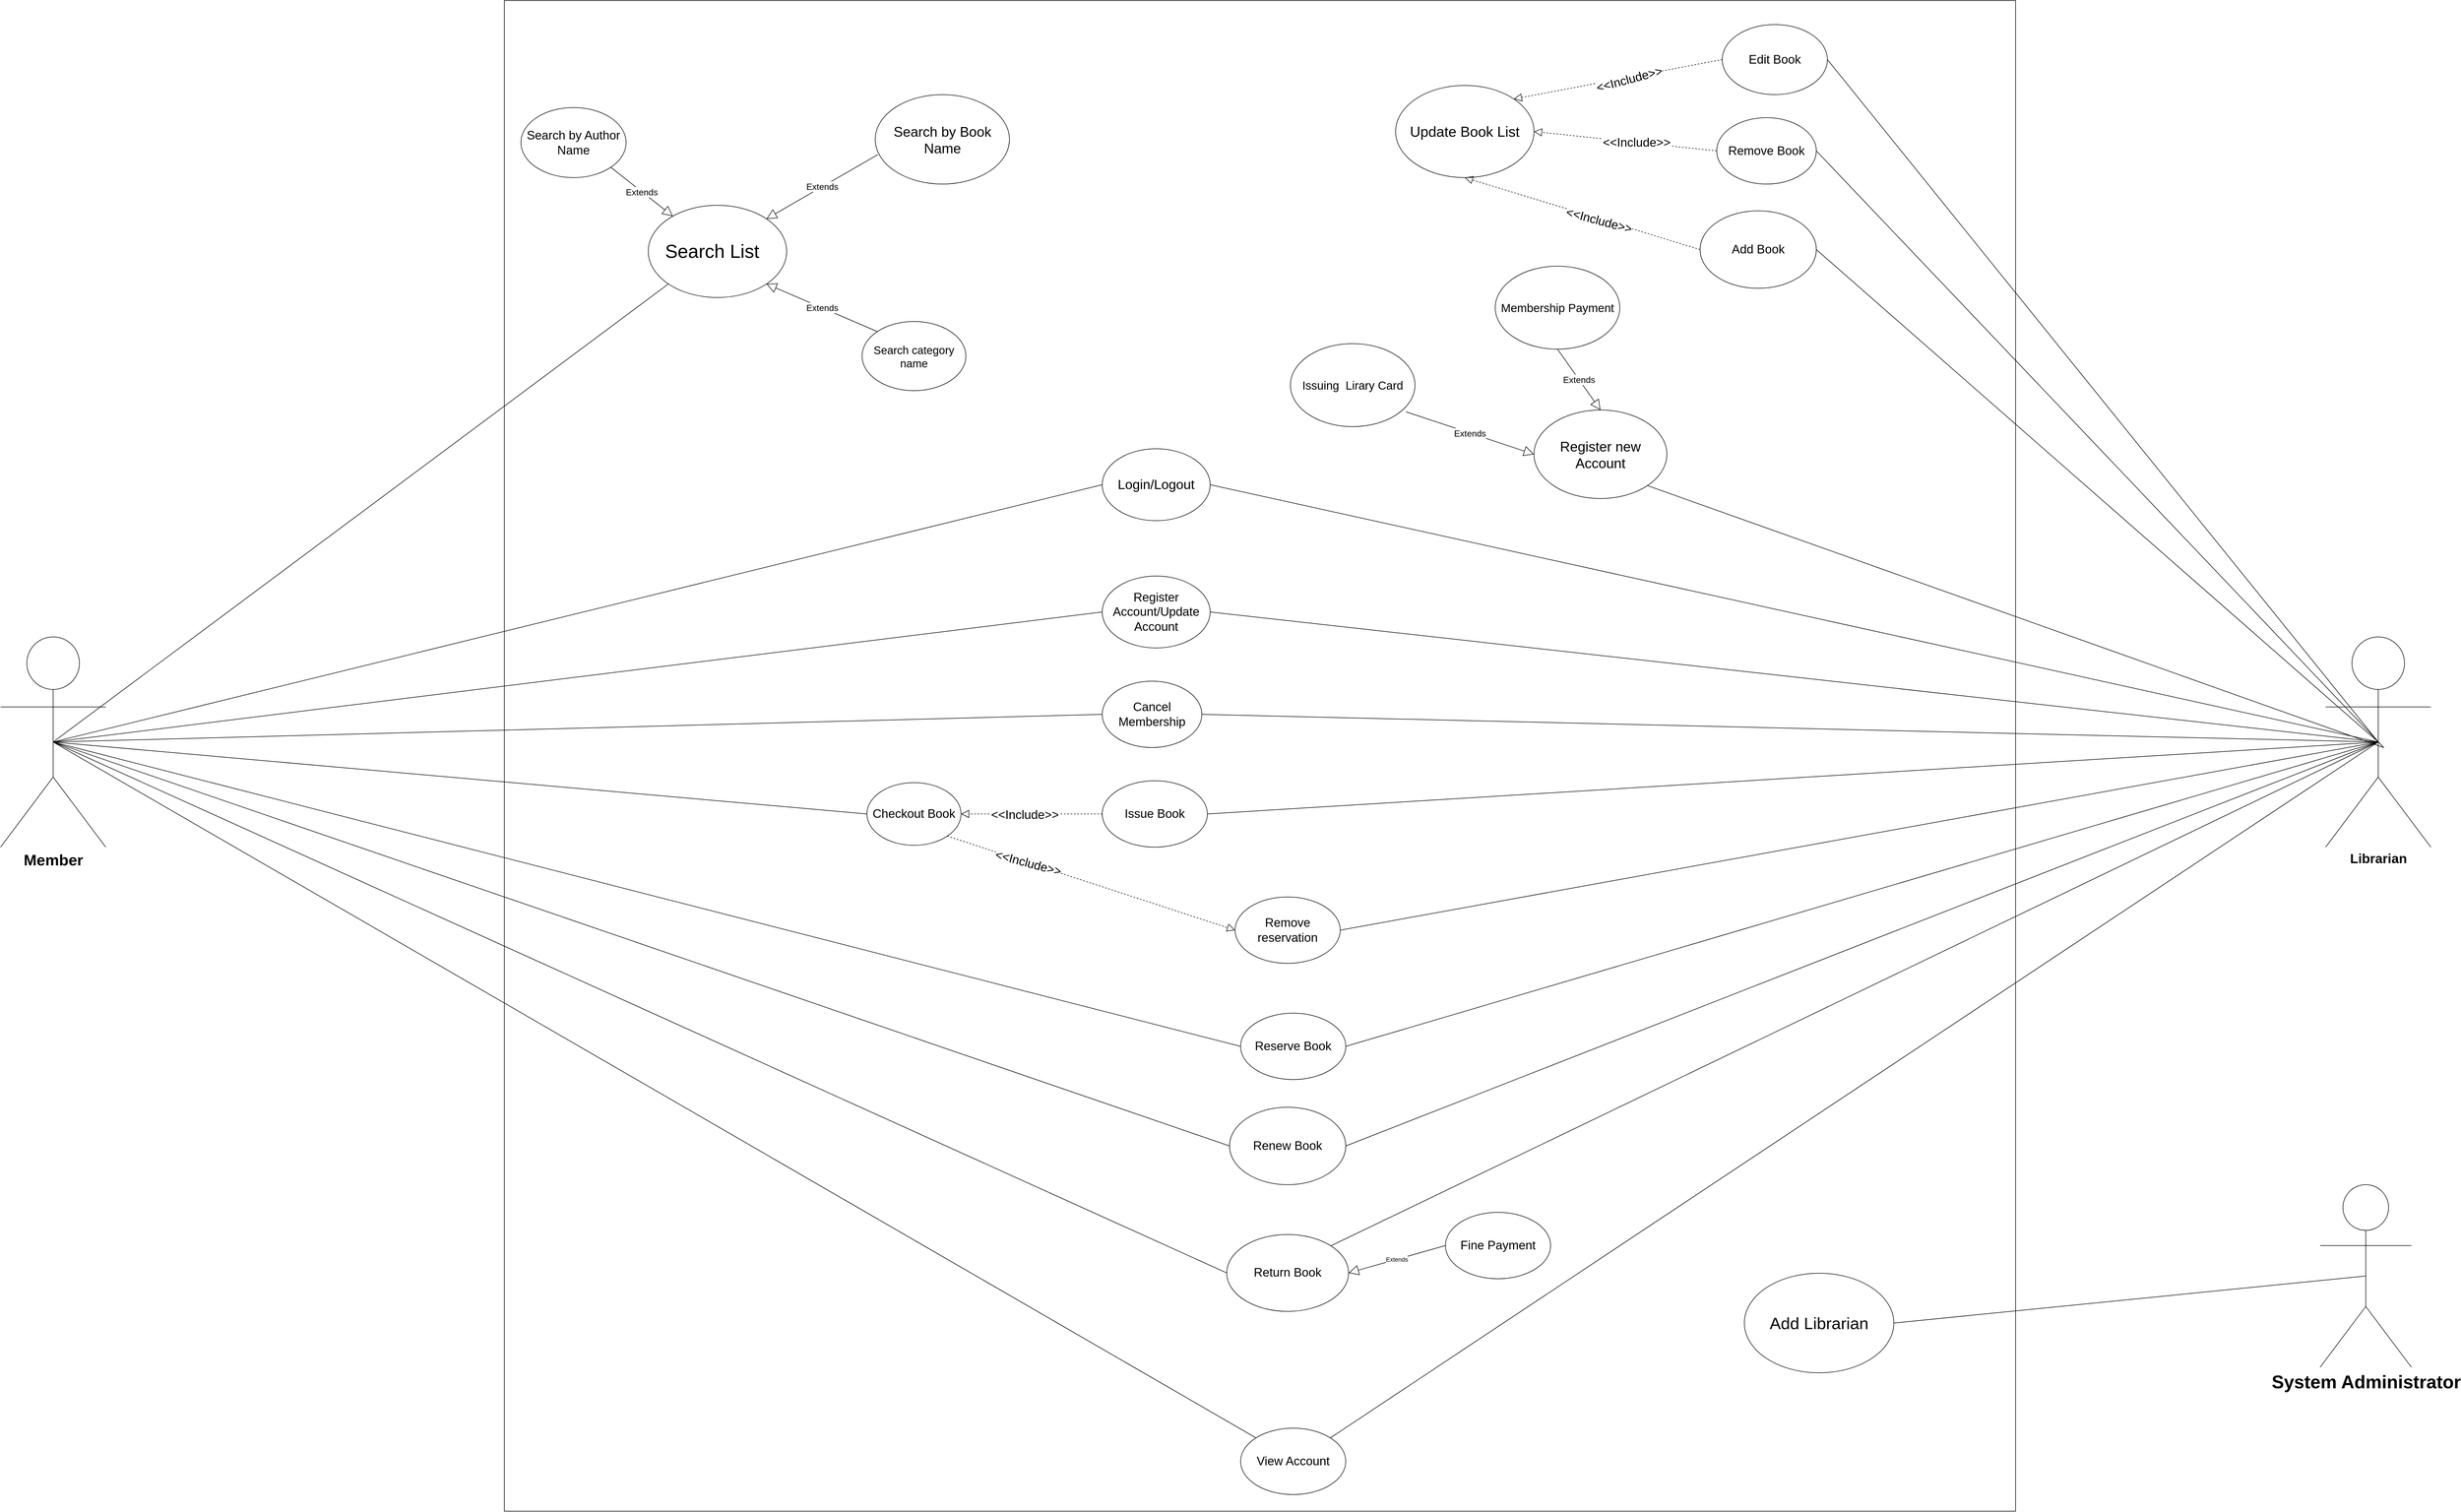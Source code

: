 <mxfile version="14.1.9" type="github"><diagram id="9WXSJ_tSiLGIk-T5xh0V" name="Page-2"><mxGraphModel dx="6637" dy="3973" grid="1" gridSize="10" guides="1" tooltips="1" connect="1" arrows="1" fold="1" page="1" pageScale="1" pageWidth="850" pageHeight="1100" math="0" shadow="0"><root><mxCell id="XzGh2iktV6rj1c8_MEaI-0"/><mxCell id="XzGh2iktV6rj1c8_MEaI-1" parent="XzGh2iktV6rj1c8_MEaI-0"/><mxCell id="XzGh2iktV6rj1c8_MEaI-44" value="" style="whiteSpace=wrap;html=1;aspect=fixed;fontSize=20;" vertex="1" parent="XzGh2iktV6rj1c8_MEaI-1"><mxGeometry x="450" y="-810" width="2730" height="2730" as="geometry"/></mxCell><mxCell id="XzGh2iktV6rj1c8_MEaI-3" value="Edit Book" style="ellipse;whiteSpace=wrap;html=1;fontSize=22;" vertex="1" parent="XzGh2iktV6rj1c8_MEaI-1"><mxGeometry x="2650" y="-766.67" width="190" height="126.67" as="geometry"/></mxCell><mxCell id="XzGh2iktV6rj1c8_MEaI-4" value="Remove Book" style="ellipse;whiteSpace=wrap;html=1;fontSize=22;" vertex="1" parent="XzGh2iktV6rj1c8_MEaI-1"><mxGeometry x="2640" y="-598.33" width="180" height="120" as="geometry"/></mxCell><mxCell id="XzGh2iktV6rj1c8_MEaI-5" value="Add Book" style="ellipse;whiteSpace=wrap;html=1;fontSize=22;" vertex="1" parent="XzGh2iktV6rj1c8_MEaI-1"><mxGeometry x="2610" y="-430" width="210" height="140" as="geometry"/></mxCell><mxCell id="XzGh2iktV6rj1c8_MEaI-18" value="Update Book List" style="ellipse;whiteSpace=wrap;html=1;fontSize=26;" vertex="1" parent="XzGh2iktV6rj1c8_MEaI-1"><mxGeometry x="2060" y="-656.67" width="250" height="166.67" as="geometry"/></mxCell><mxCell id="XzGh2iktV6rj1c8_MEaI-19" value="" style="endArrow=block;dashed=1;endFill=0;endSize=12;html=1;entryX=1;entryY=0;entryDx=0;entryDy=0;exitX=0;exitY=0.5;exitDx=0;exitDy=0;" edge="1" parent="XzGh2iktV6rj1c8_MEaI-1" source="XzGh2iktV6rj1c8_MEaI-3" target="XzGh2iktV6rj1c8_MEaI-18"><mxGeometry width="160" relative="1" as="geometry"><mxPoint x="2444.68" y="-658" as="sourcePoint"/><mxPoint x="2310" y="-610" as="targetPoint"/></mxGeometry></mxCell><mxCell id="XzGh2iktV6rj1c8_MEaI-76" value="&amp;lt;&amp;lt;Include&amp;gt;&amp;gt;" style="edgeLabel;html=1;align=center;verticalAlign=middle;resizable=0;points=[];fontSize=22;rotation=-15;" vertex="1" connectable="0" parent="XzGh2iktV6rj1c8_MEaI-19"><mxGeometry x="-0.095" y="4" relative="1" as="geometry"><mxPoint x="1" as="offset"/></mxGeometry></mxCell><mxCell id="XzGh2iktV6rj1c8_MEaI-20" value="" style="endArrow=block;dashed=1;endFill=0;endSize=12;html=1;entryX=0.5;entryY=1;entryDx=0;entryDy=0;exitX=0;exitY=0.5;exitDx=0;exitDy=0;" edge="1" parent="XzGh2iktV6rj1c8_MEaI-1" source="XzGh2iktV6rj1c8_MEaI-5" target="XzGh2iktV6rj1c8_MEaI-18"><mxGeometry width="160" relative="1" as="geometry"><mxPoint x="2440" y="-390" as="sourcePoint"/><mxPoint x="2175" y="-382" as="targetPoint"/></mxGeometry></mxCell><mxCell id="XzGh2iktV6rj1c8_MEaI-79" value="&amp;lt;&amp;lt;Include&amp;gt;&amp;gt;" style="edgeLabel;html=1;align=center;verticalAlign=middle;resizable=0;points=[];fontSize=22;rotation=15;" vertex="1" connectable="0" parent="XzGh2iktV6rj1c8_MEaI-20"><mxGeometry x="-0.14" y="4" relative="1" as="geometry"><mxPoint x="1" as="offset"/></mxGeometry></mxCell><mxCell id="XzGh2iktV6rj1c8_MEaI-21" value="" style="endArrow=block;dashed=1;endFill=0;endSize=12;html=1;entryX=1;entryY=0.5;entryDx=0;entryDy=0;exitX=0;exitY=0.5;exitDx=0;exitDy=0;" edge="1" parent="XzGh2iktV6rj1c8_MEaI-1" source="XzGh2iktV6rj1c8_MEaI-4" target="XzGh2iktV6rj1c8_MEaI-18"><mxGeometry width="160" relative="1" as="geometry"><mxPoint x="2439.52" y="-530.51" as="sourcePoint"/><mxPoint x="2340" y="-530.83" as="targetPoint"/></mxGeometry></mxCell><mxCell id="XzGh2iktV6rj1c8_MEaI-78" value="&amp;lt;&amp;lt;Include&amp;gt;&amp;gt;" style="edgeLabel;html=1;align=center;verticalAlign=middle;resizable=0;points=[];fontSize=22;" vertex="1" connectable="0" parent="XzGh2iktV6rj1c8_MEaI-21"><mxGeometry x="-0.127" relative="1" as="geometry"><mxPoint x="-1" as="offset"/></mxGeometry></mxCell><mxCell id="XzGh2iktV6rj1c8_MEaI-22" value="&lt;font style=&quot;font-size: 22px;&quot;&gt;Search by Author Name&lt;/font&gt;" style="ellipse;whiteSpace=wrap;html=1;fontSize=22;" vertex="1" parent="XzGh2iktV6rj1c8_MEaI-1"><mxGeometry x="480" y="-616.67" width="190" height="126.67" as="geometry"/></mxCell><mxCell id="XzGh2iktV6rj1c8_MEaI-23" value="" style="ellipse;whiteSpace=wrap;html=1;fontSize=15;" vertex="1" parent="XzGh2iktV6rj1c8_MEaI-1"><mxGeometry x="710" y="-440" width="250" height="166.67" as="geometry"/></mxCell><mxCell id="XzGh2iktV6rj1c8_MEaI-24" value="&lt;font style=&quot;font-size: 25px;&quot;&gt;Search by Book Name&lt;/font&gt;" style="ellipse;whiteSpace=wrap;html=1;fontSize=25;" vertex="1" parent="XzGh2iktV6rj1c8_MEaI-1"><mxGeometry x="1120" y="-640" width="242.5" height="161.67" as="geometry"/></mxCell><mxCell id="XzGh2iktV6rj1c8_MEaI-25" value="Search category name" style="ellipse;whiteSpace=wrap;html=1;fontSize=20;" vertex="1" parent="XzGh2iktV6rj1c8_MEaI-1"><mxGeometry x="1096.25" y="-230" width="187.5" height="125" as="geometry"/></mxCell><mxCell id="XzGh2iktV6rj1c8_MEaI-26" value="&lt;font style=&quot;font-size: 16px&quot;&gt;Extends&lt;/font&gt;" style="endArrow=block;endSize=16;endFill=0;html=1;exitX=0;exitY=0;exitDx=0;exitDy=0;entryX=1;entryY=1;entryDx=0;entryDy=0;" edge="1" parent="XzGh2iktV6rj1c8_MEaI-1" source="XzGh2iktV6rj1c8_MEaI-25" target="XzGh2iktV6rj1c8_MEaI-23"><mxGeometry width="160" relative="1" as="geometry"><mxPoint x="990" y="-365" as="sourcePoint"/><mxPoint x="1150" y="-365" as="targetPoint"/></mxGeometry></mxCell><mxCell id="XzGh2iktV6rj1c8_MEaI-27" value="&lt;font style=&quot;font-size: 16px&quot;&gt;Extends&lt;/font&gt;" style="endArrow=block;endSize=16;endFill=0;html=1;exitX=0.02;exitY=0.67;exitDx=0;exitDy=0;entryX=1;entryY=0;entryDx=0;entryDy=0;exitPerimeter=0;" edge="1" parent="XzGh2iktV6rj1c8_MEaI-1" source="XzGh2iktV6rj1c8_MEaI-24" target="XzGh2iktV6rj1c8_MEaI-23"><mxGeometry width="160" relative="1" as="geometry"><mxPoint x="983.937" y="-434.995" as="sourcePoint"/><mxPoint x="890.003" y="-514.285" as="targetPoint"/></mxGeometry></mxCell><mxCell id="XzGh2iktV6rj1c8_MEaI-28" value="&lt;font style=&quot;font-size: 16px&quot;&gt;Extends&lt;/font&gt;" style="endArrow=block;endSize=16;endFill=0;html=1;exitX=1;exitY=1;exitDx=0;exitDy=0;" edge="1" parent="XzGh2iktV6rj1c8_MEaI-1" source="XzGh2iktV6rj1c8_MEaI-22" target="XzGh2iktV6rj1c8_MEaI-23"><mxGeometry width="160" relative="1" as="geometry"><mxPoint x="910" y="-505" as="sourcePoint"/><mxPoint x="805.033" y="-467.355" as="targetPoint"/></mxGeometry></mxCell><mxCell id="XzGh2iktV6rj1c8_MEaI-29" value="Register new Account" style="ellipse;whiteSpace=wrap;html=1;fontSize=25;" vertex="1" parent="XzGh2iktV6rj1c8_MEaI-1"><mxGeometry x="2310" y="-70" width="240" height="160" as="geometry"/></mxCell><mxCell id="XzGh2iktV6rj1c8_MEaI-30" value="Issuing&amp;nbsp; Lirary Card" style="ellipse;whiteSpace=wrap;html=1;fontSize=21;" vertex="1" parent="XzGh2iktV6rj1c8_MEaI-1"><mxGeometry x="1870" y="-190" width="225" height="150" as="geometry"/></mxCell><mxCell id="XzGh2iktV6rj1c8_MEaI-31" value="Membership Payment" style="ellipse;whiteSpace=wrap;html=1;fontSize=21;" vertex="1" parent="XzGh2iktV6rj1c8_MEaI-1"><mxGeometry x="2240" y="-330" width="225" height="150" as="geometry"/></mxCell><mxCell id="XzGh2iktV6rj1c8_MEaI-32" value="&lt;font style=&quot;font-size: 16px&quot;&gt;Extends&lt;/font&gt;" style="endArrow=block;endSize=16;endFill=0;html=1;exitX=0.927;exitY=0.821;exitDx=0;exitDy=0;exitPerimeter=0;entryX=0;entryY=0.5;entryDx=0;entryDy=0;" edge="1" parent="XzGh2iktV6rj1c8_MEaI-1" source="XzGh2iktV6rj1c8_MEaI-30" target="XzGh2iktV6rj1c8_MEaI-29"><mxGeometry width="160" relative="1" as="geometry"><mxPoint x="2120" y="-90" as="sourcePoint"/><mxPoint x="2280" y="-90" as="targetPoint"/></mxGeometry></mxCell><mxCell id="XzGh2iktV6rj1c8_MEaI-33" value="&lt;font style=&quot;font-size: 16px&quot;&gt;Extends&lt;/font&gt;" style="endArrow=block;endSize=16;endFill=0;html=1;exitX=0.5;exitY=1;exitDx=0;exitDy=0;entryX=0.5;entryY=0;entryDx=0;entryDy=0;" edge="1" parent="XzGh2iktV6rj1c8_MEaI-1" source="XzGh2iktV6rj1c8_MEaI-31" target="XzGh2iktV6rj1c8_MEaI-29"><mxGeometry width="160" relative="1" as="geometry"><mxPoint x="2162.955" y="-154.69" as="sourcePoint"/><mxPoint x="2350.0" y="-70" as="targetPoint"/></mxGeometry></mxCell><mxCell id="XzGh2iktV6rj1c8_MEaI-34" value="Login/Logout" style="ellipse;whiteSpace=wrap;html=1;fontSize=24;" vertex="1" parent="XzGh2iktV6rj1c8_MEaI-1"><mxGeometry x="1530" width="195" height="130" as="geometry"/></mxCell><mxCell id="XzGh2iktV6rj1c8_MEaI-35" value="Register Account/Update Account" style="ellipse;whiteSpace=wrap;html=1;fontSize=22;" vertex="1" parent="XzGh2iktV6rj1c8_MEaI-1"><mxGeometry x="1530" y="230" width="195" height="130" as="geometry"/></mxCell><mxCell id="XzGh2iktV6rj1c8_MEaI-36" value="Cancel Membership" style="ellipse;whiteSpace=wrap;html=1;fontSize=22;" vertex="1" parent="XzGh2iktV6rj1c8_MEaI-1"><mxGeometry x="1530" y="420" width="180" height="120" as="geometry"/></mxCell><mxCell id="XzGh2iktV6rj1c8_MEaI-37" value="Issue Book" style="ellipse;whiteSpace=wrap;html=1;fontSize=22;" vertex="1" parent="XzGh2iktV6rj1c8_MEaI-1"><mxGeometry x="1530" y="600" width="190" height="120" as="geometry"/></mxCell><mxCell id="XzGh2iktV6rj1c8_MEaI-38" value="Checkout Book" style="ellipse;whiteSpace=wrap;html=1;fontSize=22;" vertex="1" parent="XzGh2iktV6rj1c8_MEaI-1"><mxGeometry x="1105" y="603.34" width="170" height="113.33" as="geometry"/></mxCell><mxCell id="XzGh2iktV6rj1c8_MEaI-39" value="Remove reservation" style="ellipse;whiteSpace=wrap;html=1;fontSize=22;" vertex="1" parent="XzGh2iktV6rj1c8_MEaI-1"><mxGeometry x="1770" y="810" width="190" height="120" as="geometry"/></mxCell><mxCell id="XzGh2iktV6rj1c8_MEaI-40" value="Reserve Book" style="ellipse;whiteSpace=wrap;html=1;fontSize=22;" vertex="1" parent="XzGh2iktV6rj1c8_MEaI-1"><mxGeometry x="1780" y="1020" width="190" height="120" as="geometry"/></mxCell><mxCell id="XzGh2iktV6rj1c8_MEaI-41" value="Renew Book" style="ellipse;whiteSpace=wrap;html=1;fontSize=22;" vertex="1" parent="XzGh2iktV6rj1c8_MEaI-1"><mxGeometry x="1760" y="1190" width="210" height="140" as="geometry"/></mxCell><mxCell id="XzGh2iktV6rj1c8_MEaI-42" value="Return Book" style="ellipse;whiteSpace=wrap;html=1;fontSize=22;" vertex="1" parent="XzGh2iktV6rj1c8_MEaI-1"><mxGeometry x="1755" y="1420" width="220" height="138.95" as="geometry"/></mxCell><mxCell id="XzGh2iktV6rj1c8_MEaI-43" value="View Account" style="ellipse;whiteSpace=wrap;html=1;fontSize=22;" vertex="1" parent="XzGh2iktV6rj1c8_MEaI-1"><mxGeometry x="1780" y="1770" width="190" height="120" as="geometry"/></mxCell><mxCell id="XzGh2iktV6rj1c8_MEaI-45" value="&lt;font style=&quot;font-size: 28px&quot;&gt;&lt;b&gt;Member&lt;br&gt;&lt;/b&gt;&lt;/font&gt;" style="shape=umlActor;verticalLabelPosition=bottom;verticalAlign=top;html=1;outlineConnect=0;" vertex="1" parent="XzGh2iktV6rj1c8_MEaI-1"><mxGeometry x="-460" y="340" width="190" height="380" as="geometry"/></mxCell><mxCell id="XzGh2iktV6rj1c8_MEaI-46" value="&lt;font style=&quot;font-size: 24px&quot;&gt;&lt;b&gt;Librarian&lt;/b&gt;&lt;/font&gt;" style="shape=umlActor;verticalLabelPosition=bottom;verticalAlign=top;html=1;outlineConnect=0;" vertex="1" parent="XzGh2iktV6rj1c8_MEaI-1"><mxGeometry x="3740" y="340" width="190" height="380" as="geometry"/></mxCell><mxCell id="XzGh2iktV6rj1c8_MEaI-47" value="" style="endArrow=block;dashed=1;endFill=0;endSize=12;html=1;entryX=1;entryY=0.5;entryDx=0;entryDy=0;exitX=0;exitY=0.5;exitDx=0;exitDy=0;" edge="1" parent="XzGh2iktV6rj1c8_MEaI-1" source="XzGh2iktV6rj1c8_MEaI-37" target="XzGh2iktV6rj1c8_MEaI-38"><mxGeometry width="160" relative="1" as="geometry"><mxPoint x="1390" y="760" as="sourcePoint"/><mxPoint x="1550" y="760" as="targetPoint"/></mxGeometry></mxCell><mxCell id="XzGh2iktV6rj1c8_MEaI-80" value="&amp;lt;&amp;lt;Include&amp;gt;&amp;gt;" style="edgeLabel;html=1;align=center;verticalAlign=middle;resizable=0;points=[];fontSize=22;" vertex="1" connectable="0" parent="XzGh2iktV6rj1c8_MEaI-47"><mxGeometry x="0.323" y="2" relative="1" as="geometry"><mxPoint x="28.33" as="offset"/></mxGeometry></mxCell><mxCell id="XzGh2iktV6rj1c8_MEaI-49" value="" style="endArrow=none;html=1;entryX=1;entryY=0.5;entryDx=0;entryDy=0;exitX=0.5;exitY=0.5;exitDx=0;exitDy=0;exitPerimeter=0;" edge="1" parent="XzGh2iktV6rj1c8_MEaI-1" source="XzGh2iktV6rj1c8_MEaI-46" target="XzGh2iktV6rj1c8_MEaI-39"><mxGeometry width="50" height="50" relative="1" as="geometry"><mxPoint x="2200" y="1100" as="sourcePoint"/><mxPoint x="2250" y="1050" as="targetPoint"/></mxGeometry></mxCell><mxCell id="XzGh2iktV6rj1c8_MEaI-50" value="" style="endArrow=none;html=1;entryX=1;entryY=0.5;entryDx=0;entryDy=0;exitX=0.5;exitY=0.5;exitDx=0;exitDy=0;exitPerimeter=0;" edge="1" parent="XzGh2iktV6rj1c8_MEaI-1" source="XzGh2iktV6rj1c8_MEaI-46"><mxGeometry width="50" height="50" relative="1" as="geometry"><mxPoint x="3845" y="740" as="sourcePoint"/><mxPoint x="1970" y="1080" as="targetPoint"/></mxGeometry></mxCell><mxCell id="XzGh2iktV6rj1c8_MEaI-51" value="" style="endArrow=none;html=1;entryX=1;entryY=0.5;entryDx=0;entryDy=0;exitX=0.5;exitY=0.5;exitDx=0;exitDy=0;exitPerimeter=0;" edge="1" parent="XzGh2iktV6rj1c8_MEaI-1" source="XzGh2iktV6rj1c8_MEaI-46" target="XzGh2iktV6rj1c8_MEaI-41"><mxGeometry width="50" height="50" relative="1" as="geometry"><mxPoint x="3845" y="540" as="sourcePoint"/><mxPoint x="1980" y="1090" as="targetPoint"/></mxGeometry></mxCell><mxCell id="XzGh2iktV6rj1c8_MEaI-52" value="" style="endArrow=none;html=1;entryX=1;entryY=0;entryDx=0;entryDy=0;exitX=0.5;exitY=0.5;exitDx=0;exitDy=0;exitPerimeter=0;" edge="1" parent="XzGh2iktV6rj1c8_MEaI-1" source="XzGh2iktV6rj1c8_MEaI-46" target="XzGh2iktV6rj1c8_MEaI-42"><mxGeometry width="50" height="50" relative="1" as="geometry"><mxPoint x="3845" y="540" as="sourcePoint"/><mxPoint x="1980" y="1270" as="targetPoint"/></mxGeometry></mxCell><mxCell id="XzGh2iktV6rj1c8_MEaI-53" value="" style="endArrow=none;html=1;entryX=1;entryY=0;entryDx=0;entryDy=0;exitX=0.5;exitY=0.5;exitDx=0;exitDy=0;exitPerimeter=0;" edge="1" parent="XzGh2iktV6rj1c8_MEaI-1" source="XzGh2iktV6rj1c8_MEaI-46" target="XzGh2iktV6rj1c8_MEaI-43"><mxGeometry width="50" height="50" relative="1" as="geometry"><mxPoint x="3845" y="540" as="sourcePoint"/><mxPoint x="1952.175" y="1457.574" as="targetPoint"/></mxGeometry></mxCell><mxCell id="XzGh2iktV6rj1c8_MEaI-54" value="" style="endArrow=none;html=1;entryX=1;entryY=0.5;entryDx=0;entryDy=0;exitX=0.5;exitY=0.5;exitDx=0;exitDy=0;exitPerimeter=0;" edge="1" parent="XzGh2iktV6rj1c8_MEaI-1" source="XzGh2iktV6rj1c8_MEaI-46" target="XzGh2iktV6rj1c8_MEaI-34"><mxGeometry width="50" height="50" relative="1" as="geometry"><mxPoint x="3845" y="540" as="sourcePoint"/><mxPoint x="1970" y="880" as="targetPoint"/></mxGeometry></mxCell><mxCell id="XzGh2iktV6rj1c8_MEaI-55" value="" style="endArrow=none;html=1;entryX=1;entryY=0.5;entryDx=0;entryDy=0;exitX=0.5;exitY=0.5;exitDx=0;exitDy=0;exitPerimeter=0;" edge="1" parent="XzGh2iktV6rj1c8_MEaI-1" source="XzGh2iktV6rj1c8_MEaI-46" target="XzGh2iktV6rj1c8_MEaI-35"><mxGeometry width="50" height="50" relative="1" as="geometry"><mxPoint x="3845" y="540" as="sourcePoint"/><mxPoint x="1740" y="145" as="targetPoint"/></mxGeometry></mxCell><mxCell id="XzGh2iktV6rj1c8_MEaI-56" value="" style="endArrow=none;html=1;entryX=1;entryY=0.5;entryDx=0;entryDy=0;exitX=0.5;exitY=0.5;exitDx=0;exitDy=0;exitPerimeter=0;" edge="1" parent="XzGh2iktV6rj1c8_MEaI-1" source="XzGh2iktV6rj1c8_MEaI-46" target="XzGh2iktV6rj1c8_MEaI-36"><mxGeometry width="50" height="50" relative="1" as="geometry"><mxPoint x="3845" y="540" as="sourcePoint"/><mxPoint x="1735" y="305" as="targetPoint"/></mxGeometry></mxCell><mxCell id="XzGh2iktV6rj1c8_MEaI-57" value="" style="endArrow=none;html=1;entryX=1;entryY=0.5;entryDx=0;entryDy=0;exitX=0.5;exitY=0.5;exitDx=0;exitDy=0;exitPerimeter=0;" edge="1" parent="XzGh2iktV6rj1c8_MEaI-1" source="XzGh2iktV6rj1c8_MEaI-46" target="XzGh2iktV6rj1c8_MEaI-37"><mxGeometry width="50" height="50" relative="1" as="geometry"><mxPoint x="3845" y="540" as="sourcePoint"/><mxPoint x="1720" y="490" as="targetPoint"/></mxGeometry></mxCell><mxCell id="XzGh2iktV6rj1c8_MEaI-58" value="" style="endArrow=none;html=1;entryX=1;entryY=1;entryDx=0;entryDy=0;exitX=0.5;exitY=0.5;exitDx=0;exitDy=0;exitPerimeter=0;" edge="1" parent="XzGh2iktV6rj1c8_MEaI-1" target="XzGh2iktV6rj1c8_MEaI-29"><mxGeometry width="50" height="50" relative="1" as="geometry"><mxPoint x="3845" y="540.0" as="sourcePoint"/><mxPoint x="1740.0" y="145" as="targetPoint"/></mxGeometry></mxCell><mxCell id="XzGh2iktV6rj1c8_MEaI-59" value="" style="endArrow=none;html=1;entryX=1;entryY=0.5;entryDx=0;entryDy=0;exitX=0.5;exitY=0.5;exitDx=0;exitDy=0;exitPerimeter=0;" edge="1" parent="XzGh2iktV6rj1c8_MEaI-1" source="XzGh2iktV6rj1c8_MEaI-46" target="XzGh2iktV6rj1c8_MEaI-5"><mxGeometry width="50" height="50" relative="1" as="geometry"><mxPoint x="3855.0" y="550.0" as="sourcePoint"/><mxPoint x="2730.318" y="54.234" as="targetPoint"/></mxGeometry></mxCell><mxCell id="XzGh2iktV6rj1c8_MEaI-60" value="" style="endArrow=none;html=1;entryX=1;entryY=0.5;entryDx=0;entryDy=0;exitX=0.5;exitY=0.5;exitDx=0;exitDy=0;exitPerimeter=0;" edge="1" parent="XzGh2iktV6rj1c8_MEaI-1" target="XzGh2iktV6rj1c8_MEaI-4"><mxGeometry width="50" height="50" relative="1" as="geometry"><mxPoint x="3845" y="540.0" as="sourcePoint"/><mxPoint x="2790" y="-380" as="targetPoint"/></mxGeometry></mxCell><mxCell id="XzGh2iktV6rj1c8_MEaI-61" value="" style="endArrow=none;html=1;entryX=1;entryY=0.5;entryDx=0;entryDy=0;exitX=0.5;exitY=0.5;exitDx=0;exitDy=0;exitPerimeter=0;" edge="1" parent="XzGh2iktV6rj1c8_MEaI-1" source="XzGh2iktV6rj1c8_MEaI-46" target="XzGh2iktV6rj1c8_MEaI-3"><mxGeometry width="50" height="50" relative="1" as="geometry"><mxPoint x="3855.0" y="550.0" as="sourcePoint"/><mxPoint x="2790" y="-520" as="targetPoint"/></mxGeometry></mxCell><mxCell id="XzGh2iktV6rj1c8_MEaI-62" value="" style="endArrow=none;html=1;exitX=0.5;exitY=0.5;exitDx=0;exitDy=0;exitPerimeter=0;entryX=0;entryY=1;entryDx=0;entryDy=0;" edge="1" parent="XzGh2iktV6rj1c8_MEaI-1" source="XzGh2iktV6rj1c8_MEaI-45" target="XzGh2iktV6rj1c8_MEaI-23"><mxGeometry width="50" height="50" relative="1" as="geometry"><mxPoint x="530" y="420" as="sourcePoint"/><mxPoint x="580" y="370" as="targetPoint"/></mxGeometry></mxCell><mxCell id="XzGh2iktV6rj1c8_MEaI-63" value="" style="endArrow=none;html=1;exitX=0.5;exitY=0.5;exitDx=0;exitDy=0;exitPerimeter=0;entryX=0;entryY=0.5;entryDx=0;entryDy=0;" edge="1" parent="XzGh2iktV6rj1c8_MEaI-1" source="XzGh2iktV6rj1c8_MEaI-45" target="XzGh2iktV6rj1c8_MEaI-34"><mxGeometry width="50" height="50" relative="1" as="geometry"><mxPoint x="-355" y="540.0" as="sourcePoint"/><mxPoint x="970" y="-215" as="targetPoint"/></mxGeometry></mxCell><mxCell id="XzGh2iktV6rj1c8_MEaI-64" value="" style="endArrow=none;html=1;exitX=0.5;exitY=0.5;exitDx=0;exitDy=0;exitPerimeter=0;entryX=0;entryY=0.5;entryDx=0;entryDy=0;" edge="1" parent="XzGh2iktV6rj1c8_MEaI-1" source="XzGh2iktV6rj1c8_MEaI-45" target="XzGh2iktV6rj1c8_MEaI-35"><mxGeometry width="50" height="50" relative="1" as="geometry"><mxPoint x="-345" y="550.0" as="sourcePoint"/><mxPoint x="1545.0" y="145" as="targetPoint"/></mxGeometry></mxCell><mxCell id="XzGh2iktV6rj1c8_MEaI-65" value="" style="endArrow=none;html=1;exitX=0.5;exitY=0.5;exitDx=0;exitDy=0;exitPerimeter=0;entryX=0;entryY=0.5;entryDx=0;entryDy=0;" edge="1" parent="XzGh2iktV6rj1c8_MEaI-1" source="XzGh2iktV6rj1c8_MEaI-45" target="XzGh2iktV6rj1c8_MEaI-36"><mxGeometry width="50" height="50" relative="1" as="geometry"><mxPoint x="-335" y="560.0" as="sourcePoint"/><mxPoint x="1540.0" y="305" as="targetPoint"/></mxGeometry></mxCell><mxCell id="XzGh2iktV6rj1c8_MEaI-66" value="" style="endArrow=none;html=1;exitX=0.5;exitY=0.5;exitDx=0;exitDy=0;exitPerimeter=0;entryX=0;entryY=0.5;entryDx=0;entryDy=0;" edge="1" parent="XzGh2iktV6rj1c8_MEaI-1" source="XzGh2iktV6rj1c8_MEaI-45" target="XzGh2iktV6rj1c8_MEaI-38"><mxGeometry width="50" height="50" relative="1" as="geometry"><mxPoint x="-325" y="570.0" as="sourcePoint"/><mxPoint x="1540" y="490.0" as="targetPoint"/></mxGeometry></mxCell><mxCell id="XzGh2iktV6rj1c8_MEaI-67" value="" style="endArrow=block;dashed=1;endFill=0;endSize=12;html=1;entryX=0;entryY=0.5;entryDx=0;entryDy=0;exitX=1;exitY=1;exitDx=0;exitDy=0;" edge="1" parent="XzGh2iktV6rj1c8_MEaI-1" source="XzGh2iktV6rj1c8_MEaI-38" target="XzGh2iktV6rj1c8_MEaI-39"><mxGeometry width="160" relative="1" as="geometry"><mxPoint x="940" y="770" as="sourcePoint"/><mxPoint x="1100" y="770" as="targetPoint"/></mxGeometry></mxCell><mxCell id="XzGh2iktV6rj1c8_MEaI-81" value="&amp;lt;&amp;lt;Include&amp;gt;&amp;gt;" style="edgeLabel;html=1;align=center;verticalAlign=middle;resizable=0;points=[];fontSize=22;rotation=15;" vertex="1" connectable="0" parent="XzGh2iktV6rj1c8_MEaI-67"><mxGeometry x="-0.438" y="-1" relative="1" as="geometry"><mxPoint as="offset"/></mxGeometry></mxCell><mxCell id="XzGh2iktV6rj1c8_MEaI-68" value="" style="endArrow=none;html=1;exitX=0.5;exitY=0.5;exitDx=0;exitDy=0;exitPerimeter=0;entryX=0;entryY=0.5;entryDx=0;entryDy=0;" edge="1" parent="XzGh2iktV6rj1c8_MEaI-1" source="XzGh2iktV6rj1c8_MEaI-45" target="XzGh2iktV6rj1c8_MEaI-40"><mxGeometry width="50" height="50" relative="1" as="geometry"><mxPoint x="-355" y="540.0" as="sourcePoint"/><mxPoint x="1115.0" y="670.005" as="targetPoint"/></mxGeometry></mxCell><mxCell id="XzGh2iktV6rj1c8_MEaI-69" value="" style="endArrow=none;html=1;exitX=0.5;exitY=0.5;exitDx=0;exitDy=0;exitPerimeter=0;entryX=0;entryY=0.5;entryDx=0;entryDy=0;" edge="1" parent="XzGh2iktV6rj1c8_MEaI-1" source="XzGh2iktV6rj1c8_MEaI-45" target="XzGh2iktV6rj1c8_MEaI-41"><mxGeometry width="50" height="50" relative="1" as="geometry"><mxPoint x="-345" y="550.0" as="sourcePoint"/><mxPoint x="1790" y="1090" as="targetPoint"/></mxGeometry></mxCell><mxCell id="XzGh2iktV6rj1c8_MEaI-70" value="" style="endArrow=none;html=1;exitX=0.5;exitY=0.5;exitDx=0;exitDy=0;exitPerimeter=0;entryX=0;entryY=0.5;entryDx=0;entryDy=0;" edge="1" parent="XzGh2iktV6rj1c8_MEaI-1" source="XzGh2iktV6rj1c8_MEaI-45" target="XzGh2iktV6rj1c8_MEaI-42"><mxGeometry width="50" height="50" relative="1" as="geometry"><mxPoint x="-335" y="560.0" as="sourcePoint"/><mxPoint x="1770" y="1270" as="targetPoint"/></mxGeometry></mxCell><mxCell id="XzGh2iktV6rj1c8_MEaI-71" value="" style="endArrow=none;html=1;exitX=0.5;exitY=0.5;exitDx=0;exitDy=0;exitPerimeter=0;entryX=0;entryY=0;entryDx=0;entryDy=0;" edge="1" parent="XzGh2iktV6rj1c8_MEaI-1" source="XzGh2iktV6rj1c8_MEaI-45" target="XzGh2iktV6rj1c8_MEaI-43"><mxGeometry width="50" height="50" relative="1" as="geometry"><mxPoint x="-325" y="570.0" as="sourcePoint"/><mxPoint x="1790" y="1500" as="targetPoint"/></mxGeometry></mxCell><mxCell id="XzGh2iktV6rj1c8_MEaI-72" value="Fine Payment" style="ellipse;whiteSpace=wrap;html=1;direction=east;fontSize=22;" vertex="1" parent="XzGh2iktV6rj1c8_MEaI-1"><mxGeometry x="2150" y="1380" width="190" height="120" as="geometry"/></mxCell><mxCell id="XzGh2iktV6rj1c8_MEaI-73" value="Extends" style="endArrow=block;endSize=16;endFill=0;html=1;entryX=1;entryY=0.5;entryDx=0;entryDy=0;exitX=0;exitY=0.5;exitDx=0;exitDy=0;" edge="1" parent="XzGh2iktV6rj1c8_MEaI-1" source="XzGh2iktV6rj1c8_MEaI-72" target="XzGh2iktV6rj1c8_MEaI-42"><mxGeometry width="160" relative="1" as="geometry"><mxPoint x="1820" y="1490" as="sourcePoint"/><mxPoint x="1980" y="1490" as="targetPoint"/></mxGeometry></mxCell><mxCell id="XzGh2iktV6rj1c8_MEaI-74" value="&lt;font style=&quot;font-size: 34px&quot;&gt;Search List&lt;/font&gt;" style="text;html=1;resizable=0;autosize=1;align=center;verticalAlign=middle;points=[];fillColor=none;strokeColor=none;rounded=0;fontSize=24;" vertex="1" parent="XzGh2iktV6rj1c8_MEaI-1"><mxGeometry x="730" y="-376.66" width="190" height="40" as="geometry"/></mxCell><mxCell id="XzGh2iktV6rj1c8_MEaI-82" value="System Administrator" style="shape=umlActor;verticalLabelPosition=bottom;verticalAlign=top;html=1;fontSize=33;fontStyle=1" vertex="1" parent="XzGh2iktV6rj1c8_MEaI-1"><mxGeometry x="3730" y="1330" width="165" height="330" as="geometry"/></mxCell><mxCell id="XzGh2iktV6rj1c8_MEaI-83" value="&lt;font style=&quot;font-size: 30px&quot;&gt;Add Librarian&lt;/font&gt;" style="ellipse;whiteSpace=wrap;html=1;fontSize=22;" vertex="1" parent="XzGh2iktV6rj1c8_MEaI-1"><mxGeometry x="2690" y="1490" width="270" height="180" as="geometry"/></mxCell><mxCell id="XzGh2iktV6rj1c8_MEaI-84" value="" style="endArrow=none;html=1;fontSize=22;entryX=0.5;entryY=0.5;entryDx=0;entryDy=0;entryPerimeter=0;exitX=1;exitY=0.5;exitDx=0;exitDy=0;" edge="1" parent="XzGh2iktV6rj1c8_MEaI-1" source="XzGh2iktV6rj1c8_MEaI-83" target="XzGh2iktV6rj1c8_MEaI-82"><mxGeometry width="50" height="50" relative="1" as="geometry"><mxPoint x="2820" y="1520" as="sourcePoint"/><mxPoint x="2870" y="1470" as="targetPoint"/></mxGeometry></mxCell></root></mxGraphModel></diagram></mxfile>